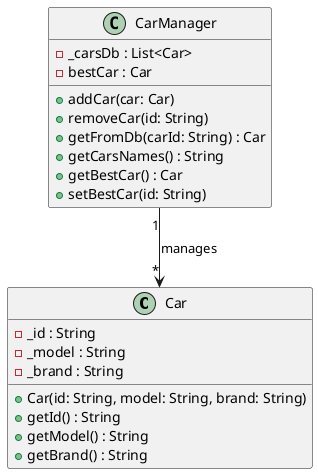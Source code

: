@startuml CarsManagement
class Car {
    - _id : String
    - _model : String
    - _brand : String
    + Car(id: String, model: String, brand: String)
    + getId() : String
    + getModel() : String
    + getBrand() : String
}

class CarManager {
    - _carsDb : List<Car>
    - bestCar : Car
    + addCar(car: Car)
    + removeCar(id: String)
    + getFromDb(carId: String) : Car
    + getCarsNames() : String
    + getBestCar() : Car
    + setBestCar(id: String)
}

CarManager "1" --> "*" Car : manages

@enduml
